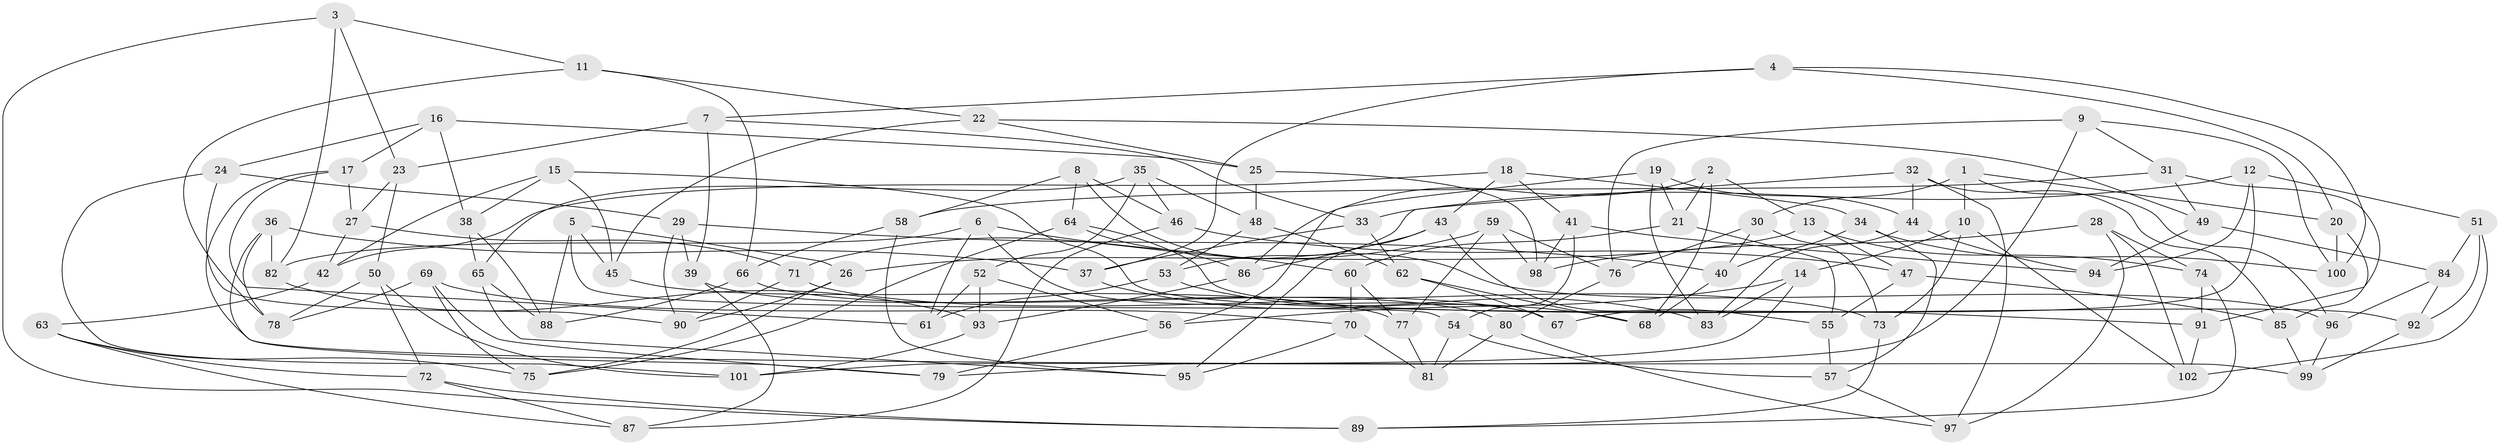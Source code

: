 // coarse degree distribution, {4: 0.3387096774193548, 6: 0.5967741935483871, 3: 0.03225806451612903, 5: 0.03225806451612903}
// Generated by graph-tools (version 1.1) at 2025/24/03/03/25 07:24:23]
// undirected, 102 vertices, 204 edges
graph export_dot {
graph [start="1"]
  node [color=gray90,style=filled];
  1;
  2;
  3;
  4;
  5;
  6;
  7;
  8;
  9;
  10;
  11;
  12;
  13;
  14;
  15;
  16;
  17;
  18;
  19;
  20;
  21;
  22;
  23;
  24;
  25;
  26;
  27;
  28;
  29;
  30;
  31;
  32;
  33;
  34;
  35;
  36;
  37;
  38;
  39;
  40;
  41;
  42;
  43;
  44;
  45;
  46;
  47;
  48;
  49;
  50;
  51;
  52;
  53;
  54;
  55;
  56;
  57;
  58;
  59;
  60;
  61;
  62;
  63;
  64;
  65;
  66;
  67;
  68;
  69;
  70;
  71;
  72;
  73;
  74;
  75;
  76;
  77;
  78;
  79;
  80;
  81;
  82;
  83;
  84;
  85;
  86;
  87;
  88;
  89;
  90;
  91;
  92;
  93;
  94;
  95;
  96;
  97;
  98;
  99;
  100;
  101;
  102;
  1 -- 10;
  1 -- 20;
  1 -- 96;
  1 -- 30;
  2 -- 21;
  2 -- 86;
  2 -- 68;
  2 -- 13;
  3 -- 11;
  3 -- 82;
  3 -- 23;
  3 -- 89;
  4 -- 100;
  4 -- 7;
  4 -- 37;
  4 -- 20;
  5 -- 26;
  5 -- 54;
  5 -- 45;
  5 -- 88;
  6 -- 67;
  6 -- 82;
  6 -- 60;
  6 -- 61;
  7 -- 23;
  7 -- 39;
  7 -- 33;
  8 -- 58;
  8 -- 96;
  8 -- 46;
  8 -- 64;
  9 -- 100;
  9 -- 31;
  9 -- 79;
  9 -- 76;
  10 -- 14;
  10 -- 73;
  10 -- 102;
  11 -- 78;
  11 -- 22;
  11 -- 66;
  12 -- 51;
  12 -- 94;
  12 -- 67;
  12 -- 33;
  13 -- 26;
  13 -- 47;
  13 -- 74;
  14 -- 101;
  14 -- 56;
  14 -- 83;
  15 -- 45;
  15 -- 91;
  15 -- 42;
  15 -- 38;
  16 -- 38;
  16 -- 25;
  16 -- 24;
  16 -- 17;
  17 -- 99;
  17 -- 27;
  17 -- 61;
  18 -- 42;
  18 -- 43;
  18 -- 34;
  18 -- 41;
  19 -- 44;
  19 -- 21;
  19 -- 56;
  19 -- 83;
  20 -- 100;
  20 -- 85;
  21 -- 60;
  21 -- 55;
  22 -- 49;
  22 -- 45;
  22 -- 25;
  23 -- 27;
  23 -- 50;
  24 -- 101;
  24 -- 29;
  24 -- 90;
  25 -- 48;
  25 -- 98;
  26 -- 75;
  26 -- 90;
  27 -- 42;
  27 -- 71;
  28 -- 74;
  28 -- 102;
  28 -- 97;
  28 -- 98;
  29 -- 90;
  29 -- 39;
  29 -- 40;
  30 -- 40;
  30 -- 76;
  30 -- 73;
  31 -- 49;
  31 -- 58;
  31 -- 91;
  32 -- 85;
  32 -- 53;
  32 -- 97;
  32 -- 44;
  33 -- 37;
  33 -- 62;
  34 -- 100;
  34 -- 40;
  34 -- 57;
  35 -- 46;
  35 -- 48;
  35 -- 65;
  35 -- 52;
  36 -- 78;
  36 -- 82;
  36 -- 37;
  36 -- 79;
  37 -- 68;
  38 -- 88;
  38 -- 65;
  39 -- 80;
  39 -- 87;
  40 -- 68;
  41 -- 54;
  41 -- 98;
  41 -- 94;
  42 -- 63;
  43 -- 95;
  43 -- 55;
  43 -- 86;
  44 -- 83;
  44 -- 94;
  45 -- 77;
  46 -- 47;
  46 -- 87;
  47 -- 55;
  47 -- 85;
  48 -- 62;
  48 -- 53;
  49 -- 84;
  49 -- 94;
  50 -- 78;
  50 -- 72;
  50 -- 101;
  51 -- 102;
  51 -- 92;
  51 -- 84;
  52 -- 93;
  52 -- 56;
  52 -- 61;
  53 -- 61;
  53 -- 83;
  54 -- 57;
  54 -- 81;
  55 -- 57;
  56 -- 79;
  57 -- 97;
  58 -- 66;
  58 -- 95;
  59 -- 76;
  59 -- 71;
  59 -- 77;
  59 -- 98;
  60 -- 70;
  60 -- 77;
  62 -- 67;
  62 -- 68;
  63 -- 75;
  63 -- 87;
  63 -- 72;
  64 -- 92;
  64 -- 86;
  64 -- 75;
  65 -- 88;
  65 -- 95;
  66 -- 88;
  66 -- 67;
  69 -- 79;
  69 -- 70;
  69 -- 75;
  69 -- 78;
  70 -- 81;
  70 -- 95;
  71 -- 90;
  71 -- 73;
  72 -- 89;
  72 -- 87;
  73 -- 89;
  74 -- 89;
  74 -- 91;
  76 -- 80;
  77 -- 81;
  80 -- 97;
  80 -- 81;
  82 -- 93;
  84 -- 96;
  84 -- 92;
  85 -- 99;
  86 -- 93;
  91 -- 102;
  92 -- 99;
  93 -- 101;
  96 -- 99;
}
